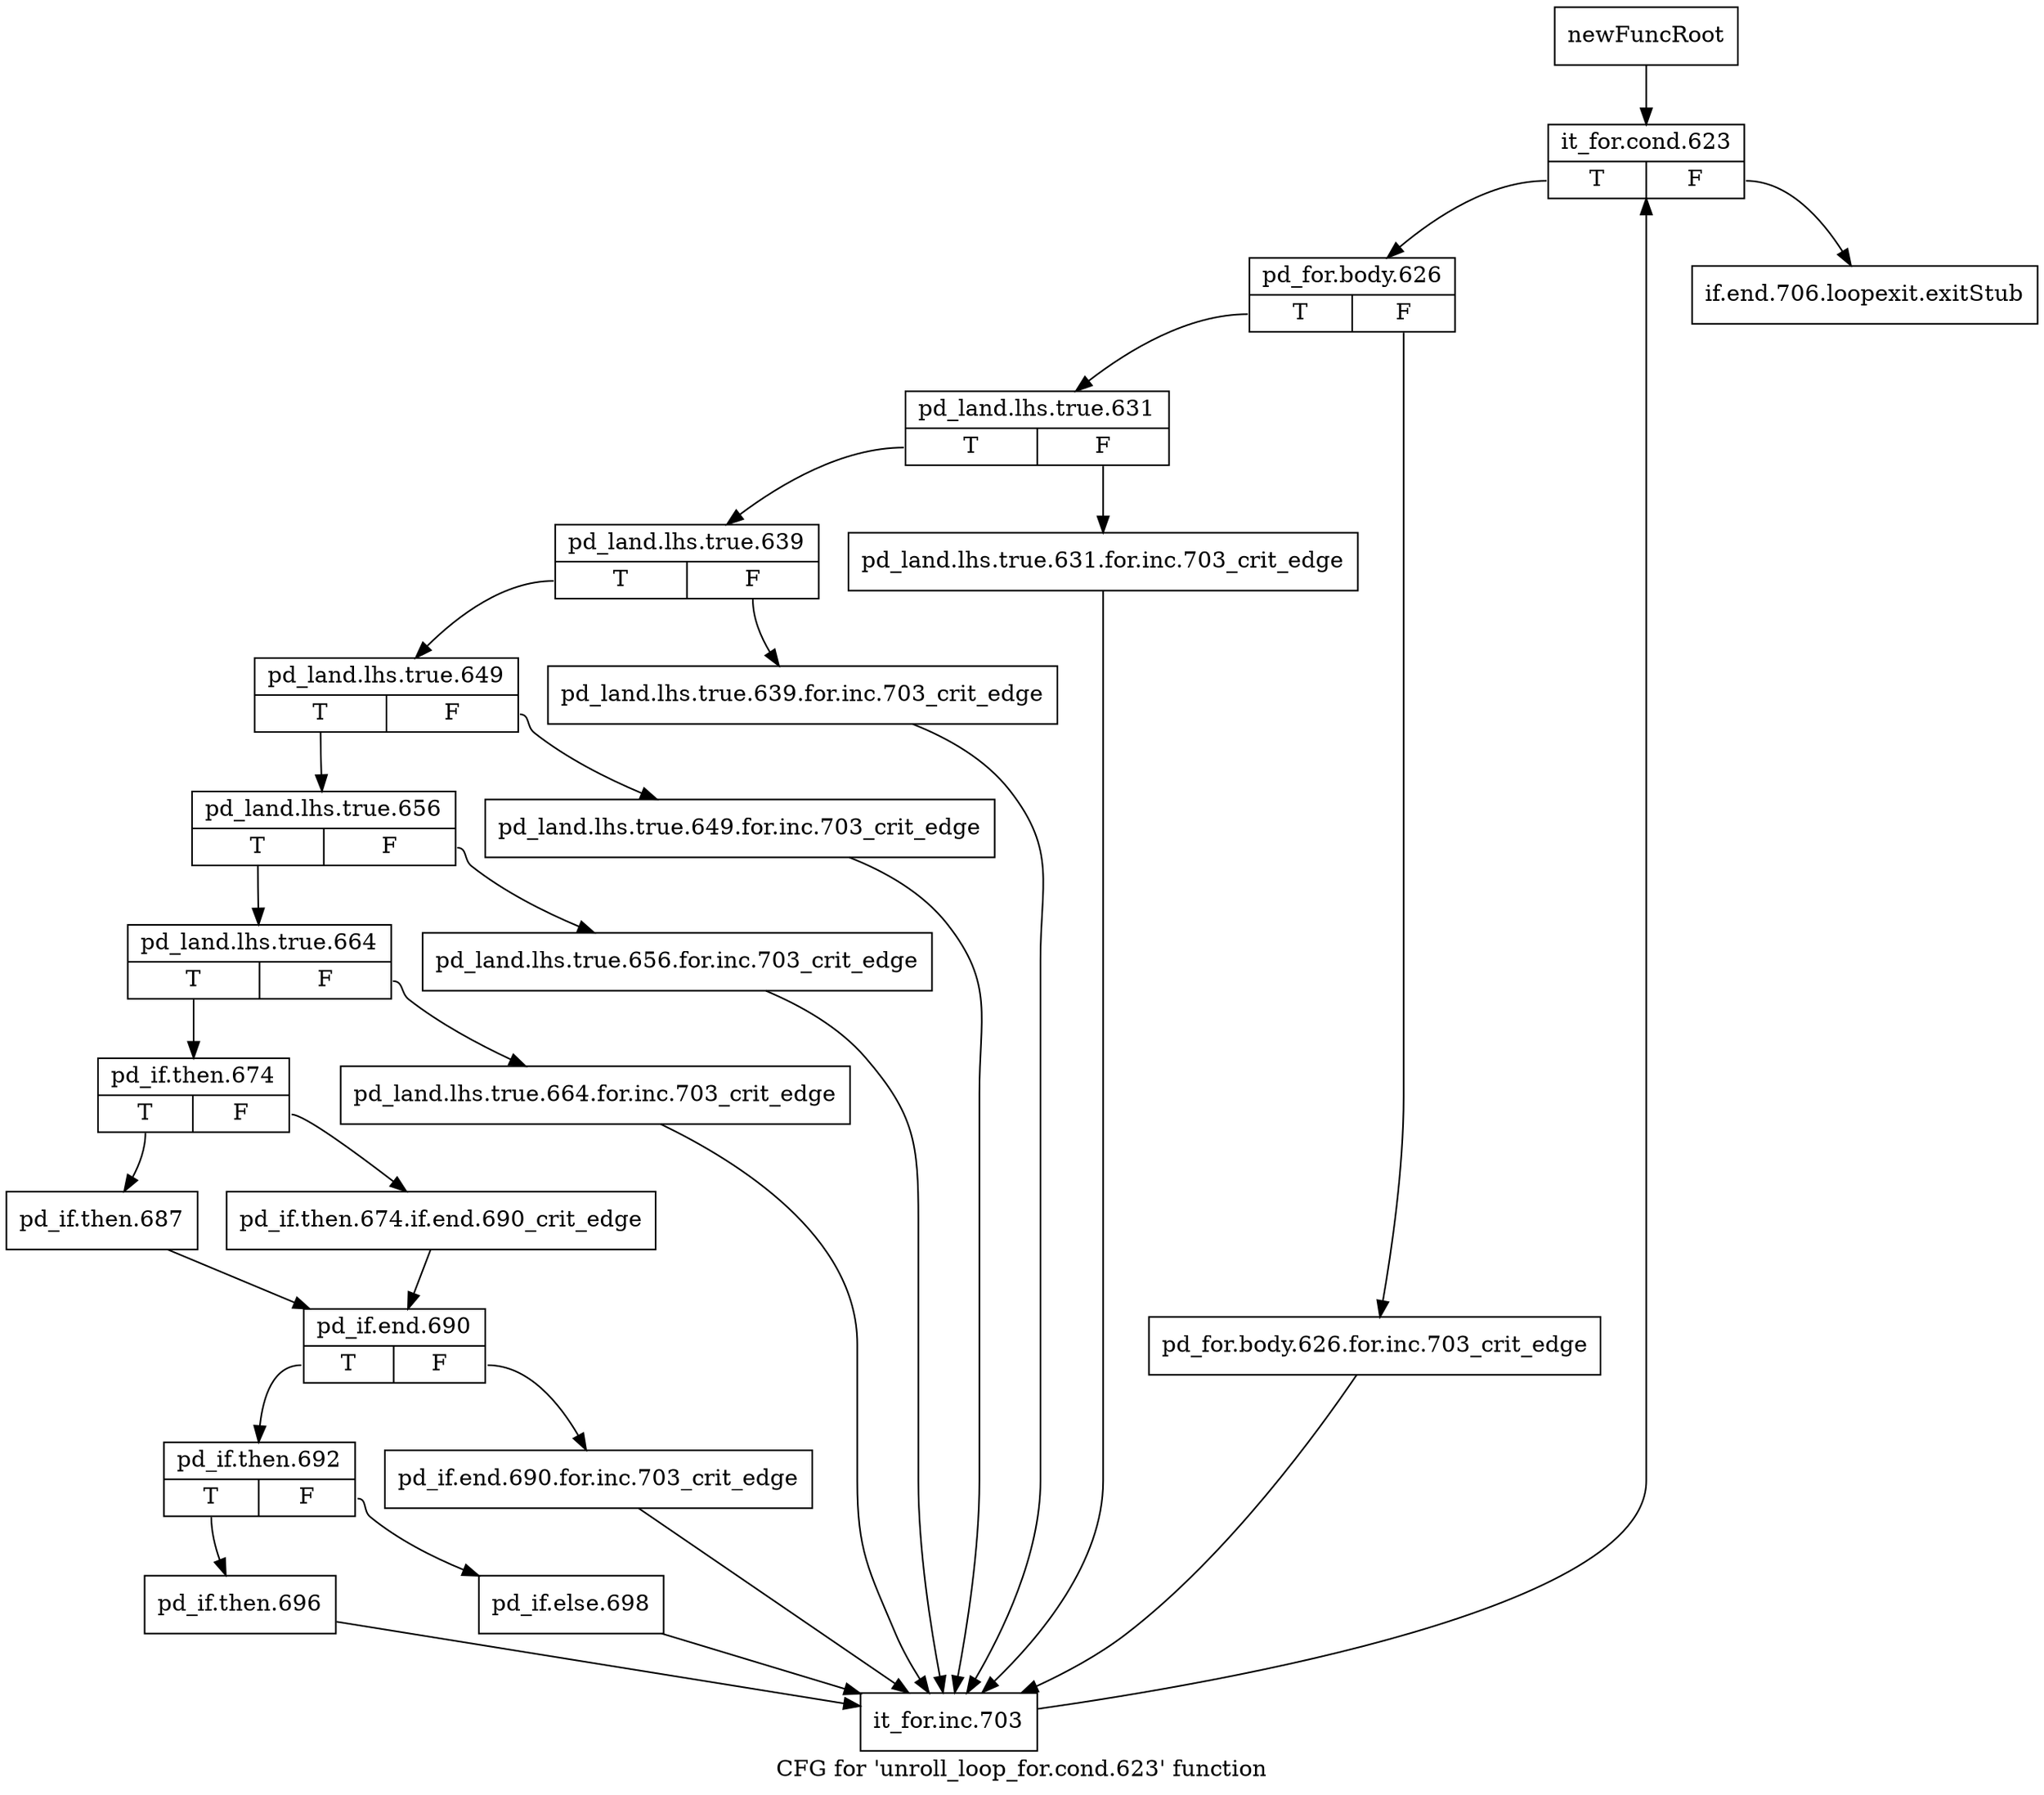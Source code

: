 digraph "CFG for 'unroll_loop_for.cond.623' function" {
	label="CFG for 'unroll_loop_for.cond.623' function";

	Node0xc591800 [shape=record,label="{newFuncRoot}"];
	Node0xc591800 -> Node0xc5918a0;
	Node0xc591850 [shape=record,label="{if.end.706.loopexit.exitStub}"];
	Node0xc5918a0 [shape=record,label="{it_for.cond.623|{<s0>T|<s1>F}}"];
	Node0xc5918a0:s0 -> Node0xc5918f0;
	Node0xc5918a0:s1 -> Node0xc591850;
	Node0xc5918f0 [shape=record,label="{pd_for.body.626|{<s0>T|<s1>F}}"];
	Node0xc5918f0:s0 -> Node0xc591990;
	Node0xc5918f0:s1 -> Node0xc591940;
	Node0xc591940 [shape=record,label="{pd_for.body.626.for.inc.703_crit_edge}"];
	Node0xc591940 -> Node0xc591f30;
	Node0xc591990 [shape=record,label="{pd_land.lhs.true.631|{<s0>T|<s1>F}}"];
	Node0xc591990:s0 -> Node0xc591a30;
	Node0xc591990:s1 -> Node0xc5919e0;
	Node0xc5919e0 [shape=record,label="{pd_land.lhs.true.631.for.inc.703_crit_edge}"];
	Node0xc5919e0 -> Node0xc591f30;
	Node0xc591a30 [shape=record,label="{pd_land.lhs.true.639|{<s0>T|<s1>F}}"];
	Node0xc591a30:s0 -> Node0xc591ad0;
	Node0xc591a30:s1 -> Node0xc591a80;
	Node0xc591a80 [shape=record,label="{pd_land.lhs.true.639.for.inc.703_crit_edge}"];
	Node0xc591a80 -> Node0xc591f30;
	Node0xc591ad0 [shape=record,label="{pd_land.lhs.true.649|{<s0>T|<s1>F}}"];
	Node0xc591ad0:s0 -> Node0xc591b70;
	Node0xc591ad0:s1 -> Node0xc591b20;
	Node0xc591b20 [shape=record,label="{pd_land.lhs.true.649.for.inc.703_crit_edge}"];
	Node0xc591b20 -> Node0xc591f30;
	Node0xc591b70 [shape=record,label="{pd_land.lhs.true.656|{<s0>T|<s1>F}}"];
	Node0xc591b70:s0 -> Node0xc591c10;
	Node0xc591b70:s1 -> Node0xc591bc0;
	Node0xc591bc0 [shape=record,label="{pd_land.lhs.true.656.for.inc.703_crit_edge}"];
	Node0xc591bc0 -> Node0xc591f30;
	Node0xc591c10 [shape=record,label="{pd_land.lhs.true.664|{<s0>T|<s1>F}}"];
	Node0xc591c10:s0 -> Node0xc591cb0;
	Node0xc591c10:s1 -> Node0xc591c60;
	Node0xc591c60 [shape=record,label="{pd_land.lhs.true.664.for.inc.703_crit_edge}"];
	Node0xc591c60 -> Node0xc591f30;
	Node0xc591cb0 [shape=record,label="{pd_if.then.674|{<s0>T|<s1>F}}"];
	Node0xc591cb0:s0 -> Node0xc591d50;
	Node0xc591cb0:s1 -> Node0xc591d00;
	Node0xc591d00 [shape=record,label="{pd_if.then.674.if.end.690_crit_edge}"];
	Node0xc591d00 -> Node0xc591da0;
	Node0xc591d50 [shape=record,label="{pd_if.then.687}"];
	Node0xc591d50 -> Node0xc591da0;
	Node0xc591da0 [shape=record,label="{pd_if.end.690|{<s0>T|<s1>F}}"];
	Node0xc591da0:s0 -> Node0xc591e40;
	Node0xc591da0:s1 -> Node0xc591df0;
	Node0xc591df0 [shape=record,label="{pd_if.end.690.for.inc.703_crit_edge}"];
	Node0xc591df0 -> Node0xc591f30;
	Node0xc591e40 [shape=record,label="{pd_if.then.692|{<s0>T|<s1>F}}"];
	Node0xc591e40:s0 -> Node0xc591ee0;
	Node0xc591e40:s1 -> Node0xc591e90;
	Node0xc591e90 [shape=record,label="{pd_if.else.698}"];
	Node0xc591e90 -> Node0xc591f30;
	Node0xc591ee0 [shape=record,label="{pd_if.then.696}"];
	Node0xc591ee0 -> Node0xc591f30;
	Node0xc591f30 [shape=record,label="{it_for.inc.703}"];
	Node0xc591f30 -> Node0xc5918a0;
}
